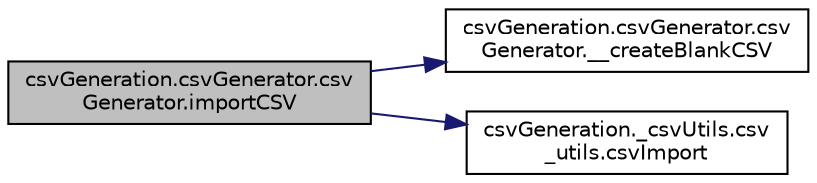 digraph "csvGeneration.csvGenerator.csvGenerator.importCSV"
{
  edge [fontname="Helvetica",fontsize="10",labelfontname="Helvetica",labelfontsize="10"];
  node [fontname="Helvetica",fontsize="10",shape=record];
  rankdir="LR";
  Node1 [label="csvGeneration.csvGenerator.csv\lGenerator.importCSV",height=0.2,width=0.4,color="black", fillcolor="grey75", style="filled", fontcolor="black"];
  Node1 -> Node2 [color="midnightblue",fontsize="10",style="solid",fontname="Helvetica"];
  Node2 [label="csvGeneration.csvGenerator.csv\lGenerator.__createBlankCSV",height=0.2,width=0.4,color="black", fillcolor="white", style="filled",URL="$classcsv_generation_1_1csv_generator_1_1csv_generator.html#a8fc4a4b74e4dc1eaea4af0040860959f"];
  Node1 -> Node3 [color="midnightblue",fontsize="10",style="solid",fontname="Helvetica"];
  Node3 [label="csvGeneration._csvUtils.csv\l_utils.csvImport",height=0.2,width=0.4,color="black", fillcolor="white", style="filled",URL="$namespacecsv_generation_1_1__csv_utils_1_1csv__utils.html#a5e912340301410aa95d0a1196608090e"];
}
